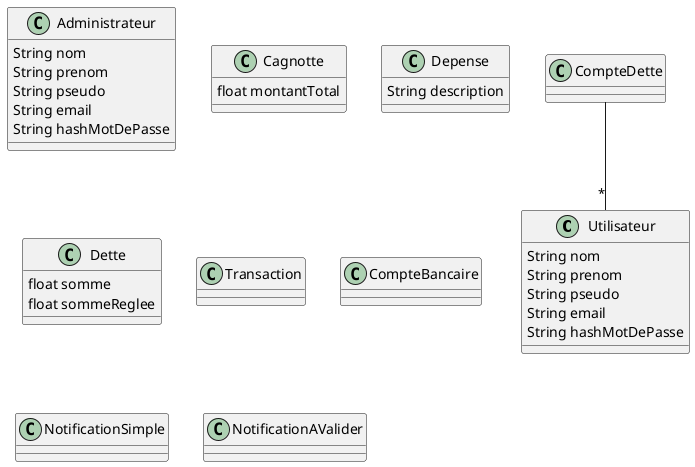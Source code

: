@startuml
	class Utilisateur {
		String nom
		String prenom
		String pseudo
		String email
		String hashMotDePasse
	}

	class Administrateur {
		String nom
		String prenom
		String pseudo
		String email
		String hashMotDePasse
	}

	class Cagnotte {
		float montantTotal
	}

	class CompteDette {
		
	}
	CompteDette --"*" Utilisateur

	class Depense {
		String description
	}

	class Dette {
		float somme
		float sommeReglee
	}

	class Transaction {


	}

	class CompteBancaire {

	}

	class NotificationSimple {

	}

	class NotificationAValider {

	}

@enduml